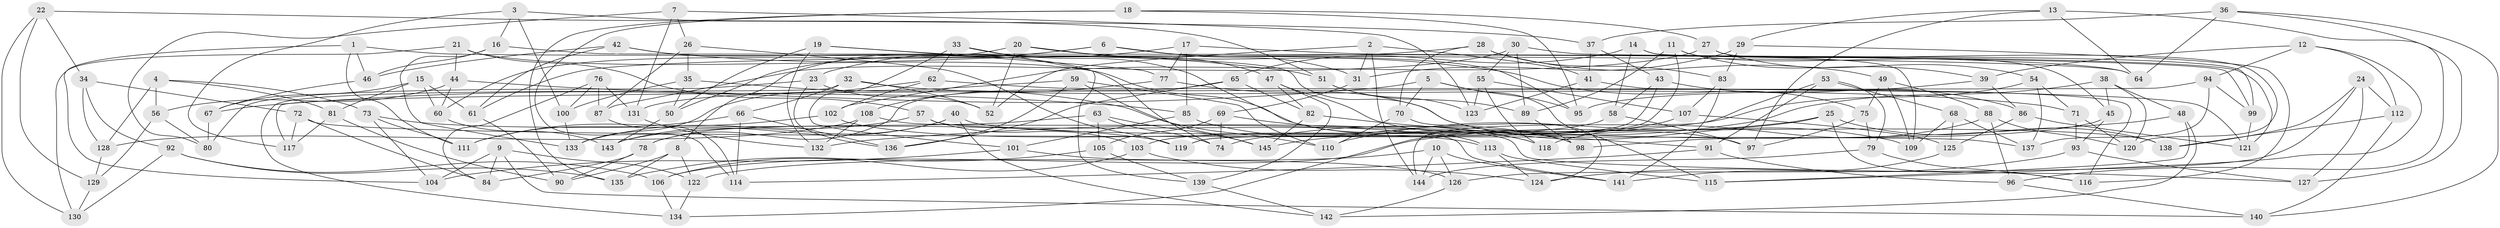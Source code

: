 // coarse degree distribution, {6: 0.5714285714285714, 4: 0.38461538461538464, 5: 0.02197802197802198, 3: 0.02197802197802198}
// Generated by graph-tools (version 1.1) at 2025/42/03/06/25 10:42:18]
// undirected, 145 vertices, 290 edges
graph export_dot {
graph [start="1"]
  node [color=gray90,style=filled];
  1;
  2;
  3;
  4;
  5;
  6;
  7;
  8;
  9;
  10;
  11;
  12;
  13;
  14;
  15;
  16;
  17;
  18;
  19;
  20;
  21;
  22;
  23;
  24;
  25;
  26;
  27;
  28;
  29;
  30;
  31;
  32;
  33;
  34;
  35;
  36;
  37;
  38;
  39;
  40;
  41;
  42;
  43;
  44;
  45;
  46;
  47;
  48;
  49;
  50;
  51;
  52;
  53;
  54;
  55;
  56;
  57;
  58;
  59;
  60;
  61;
  62;
  63;
  64;
  65;
  66;
  67;
  68;
  69;
  70;
  71;
  72;
  73;
  74;
  75;
  76;
  77;
  78;
  79;
  80;
  81;
  82;
  83;
  84;
  85;
  86;
  87;
  88;
  89;
  90;
  91;
  92;
  93;
  94;
  95;
  96;
  97;
  98;
  99;
  100;
  101;
  102;
  103;
  104;
  105;
  106;
  107;
  108;
  109;
  110;
  111;
  112;
  113;
  114;
  115;
  116;
  117;
  118;
  119;
  120;
  121;
  122;
  123;
  124;
  125;
  126;
  127;
  128;
  129;
  130;
  131;
  132;
  133;
  134;
  135;
  136;
  137;
  138;
  139;
  140;
  141;
  142;
  143;
  144;
  145;
  1 -- 111;
  1 -- 64;
  1 -- 46;
  1 -- 104;
  2 -- 144;
  2 -- 31;
  2 -- 52;
  2 -- 41;
  3 -- 51;
  3 -- 100;
  3 -- 117;
  3 -- 16;
  4 -- 56;
  4 -- 73;
  4 -- 81;
  4 -- 128;
  5 -- 70;
  5 -- 67;
  5 -- 95;
  5 -- 115;
  6 -- 95;
  6 -- 8;
  6 -- 50;
  6 -- 31;
  7 -- 80;
  7 -- 26;
  7 -- 123;
  7 -- 131;
  8 -- 135;
  8 -- 122;
  8 -- 90;
  9 -- 84;
  9 -- 140;
  9 -- 104;
  9 -- 122;
  10 -- 126;
  10 -- 122;
  10 -- 144;
  10 -- 141;
  11 -- 39;
  11 -- 119;
  11 -- 89;
  11 -- 45;
  12 -- 112;
  12 -- 39;
  12 -- 94;
  12 -- 115;
  13 -- 97;
  13 -- 96;
  13 -- 64;
  13 -- 29;
  14 -- 109;
  14 -- 65;
  14 -- 58;
  14 -- 99;
  15 -- 60;
  15 -- 61;
  15 -- 67;
  15 -- 81;
  16 -- 133;
  16 -- 46;
  16 -- 99;
  17 -- 64;
  17 -- 85;
  17 -- 23;
  17 -- 77;
  18 -- 95;
  18 -- 27;
  18 -- 114;
  18 -- 135;
  19 -- 77;
  19 -- 97;
  19 -- 132;
  19 -- 50;
  20 -- 47;
  20 -- 60;
  20 -- 75;
  20 -- 52;
  21 -- 57;
  21 -- 44;
  21 -- 130;
  21 -- 118;
  22 -- 37;
  22 -- 130;
  22 -- 34;
  22 -- 129;
  23 -- 80;
  23 -- 52;
  23 -- 136;
  24 -- 127;
  24 -- 138;
  24 -- 126;
  24 -- 112;
  25 -- 106;
  25 -- 110;
  25 -- 116;
  25 -- 138;
  26 -- 35;
  26 -- 119;
  26 -- 87;
  27 -- 54;
  27 -- 120;
  27 -- 102;
  28 -- 83;
  28 -- 61;
  28 -- 70;
  28 -- 49;
  29 -- 83;
  29 -- 31;
  29 -- 116;
  30 -- 89;
  30 -- 55;
  30 -- 121;
  30 -- 87;
  31 -- 69;
  32 -- 134;
  32 -- 71;
  32 -- 66;
  32 -- 52;
  33 -- 101;
  33 -- 113;
  33 -- 139;
  33 -- 62;
  34 -- 92;
  34 -- 72;
  34 -- 128;
  35 -- 110;
  35 -- 50;
  35 -- 100;
  36 -- 140;
  36 -- 64;
  36 -- 127;
  36 -- 37;
  37 -- 41;
  37 -- 43;
  38 -- 120;
  38 -- 145;
  38 -- 48;
  38 -- 45;
  39 -- 86;
  39 -- 95;
  40 -- 138;
  40 -- 143;
  40 -- 78;
  40 -- 142;
  41 -- 123;
  41 -- 116;
  42 -- 61;
  42 -- 51;
  42 -- 74;
  42 -- 46;
  43 -- 86;
  43 -- 119;
  43 -- 58;
  44 -- 85;
  44 -- 60;
  44 -- 56;
  45 -- 98;
  45 -- 93;
  46 -- 67;
  47 -- 98;
  47 -- 139;
  47 -- 82;
  48 -- 115;
  48 -- 132;
  48 -- 142;
  49 -- 109;
  49 -- 88;
  49 -- 75;
  50 -- 143;
  51 -- 89;
  51 -- 123;
  53 -- 91;
  53 -- 79;
  53 -- 68;
  53 -- 144;
  54 -- 71;
  54 -- 74;
  54 -- 137;
  55 -- 118;
  55 -- 107;
  55 -- 123;
  56 -- 80;
  56 -- 129;
  57 -- 133;
  57 -- 127;
  57 -- 103;
  58 -- 103;
  58 -- 97;
  59 -- 131;
  59 -- 145;
  59 -- 136;
  59 -- 110;
  60 -- 143;
  61 -- 90;
  62 -- 133;
  62 -- 121;
  62 -- 102;
  63 -- 74;
  63 -- 105;
  63 -- 145;
  63 -- 143;
  65 -- 136;
  65 -- 82;
  65 -- 78;
  66 -- 114;
  66 -- 136;
  66 -- 111;
  67 -- 80;
  68 -- 137;
  68 -- 125;
  68 -- 109;
  69 -- 105;
  69 -- 74;
  69 -- 118;
  70 -- 124;
  70 -- 110;
  71 -- 120;
  71 -- 93;
  72 -- 84;
  72 -- 117;
  72 -- 137;
  73 -- 111;
  73 -- 119;
  73 -- 104;
  75 -- 79;
  75 -- 97;
  76 -- 87;
  76 -- 100;
  76 -- 131;
  76 -- 84;
  77 -- 108;
  77 -- 109;
  78 -- 90;
  78 -- 84;
  79 -- 116;
  79 -- 144;
  81 -- 117;
  81 -- 90;
  82 -- 145;
  82 -- 91;
  83 -- 107;
  83 -- 141;
  85 -- 101;
  85 -- 98;
  86 -- 121;
  86 -- 125;
  87 -- 114;
  88 -- 120;
  88 -- 118;
  88 -- 96;
  89 -- 98;
  91 -- 96;
  91 -- 114;
  92 -- 130;
  92 -- 106;
  92 -- 135;
  93 -- 124;
  93 -- 127;
  94 -- 137;
  94 -- 99;
  94 -- 117;
  96 -- 140;
  99 -- 121;
  100 -- 133;
  101 -- 104;
  101 -- 126;
  102 -- 111;
  102 -- 113;
  103 -- 106;
  103 -- 124;
  105 -- 139;
  105 -- 135;
  106 -- 134;
  107 -- 134;
  107 -- 125;
  108 -- 141;
  108 -- 132;
  108 -- 128;
  112 -- 138;
  112 -- 140;
  113 -- 115;
  113 -- 124;
  122 -- 134;
  125 -- 141;
  126 -- 142;
  128 -- 129;
  129 -- 130;
  131 -- 132;
  139 -- 142;
}
